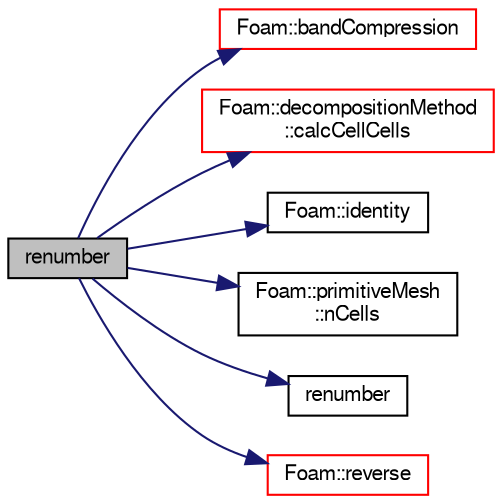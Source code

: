 digraph "renumber"
{
  bgcolor="transparent";
  edge [fontname="FreeSans",fontsize="10",labelfontname="FreeSans",labelfontsize="10"];
  node [fontname="FreeSans",fontsize="10",shape=record];
  rankdir="LR";
  Node13 [label="renumber",height=0.2,width=0.4,color="black", fillcolor="grey75", style="filled", fontcolor="black"];
  Node13 -> Node14 [color="midnightblue",fontsize="10",style="solid",fontname="FreeSans"];
  Node14 [label="Foam::bandCompression",height=0.2,width=0.4,color="red",URL="$a21124.html#a60bfbd643d5b046c94fbaa71e5884846",tooltip="Renumbers the addressing to reduce the band of the matrix. "];
  Node13 -> Node19 [color="midnightblue",fontsize="10",style="solid",fontname="FreeSans"];
  Node19 [label="Foam::decompositionMethod\l::calcCellCells",height=0.2,width=0.4,color="red",URL="$a28594.html#a86727d8c968e3ae5d8f394879e2b3c8a",tooltip="Helper: determine (local or global) cellCells from mesh. "];
  Node13 -> Node410 [color="midnightblue",fontsize="10",style="solid",fontname="FreeSans"];
  Node410 [label="Foam::identity",height=0.2,width=0.4,color="black",URL="$a21124.html#a36af96cb841435845fffb4fe69208490",tooltip="Create identity map (map[i] == i) of given length. "];
  Node13 -> Node152 [color="midnightblue",fontsize="10",style="solid",fontname="FreeSans"];
  Node152 [label="Foam::primitiveMesh\l::nCells",height=0.2,width=0.4,color="black",URL="$a27530.html#a13b94bdb0926552bf78ad5210a73a3d5"];
  Node13 -> Node411 [color="midnightblue",fontsize="10",style="solid",fontname="FreeSans"];
  Node411 [label="renumber",height=0.2,width=0.4,color="black",URL="$a29202.html#aea77a3a7601b4e0a9cdbf4dddf9925e3",tooltip="Return the order in which cells need to be visited, i.e. "];
  Node13 -> Node412 [color="midnightblue",fontsize="10",style="solid",fontname="FreeSans"];
  Node412 [label="Foam::reverse",height=0.2,width=0.4,color="red",URL="$a21124.html#a7153d7a33d40be3be4187d0e581437fe"];
}
